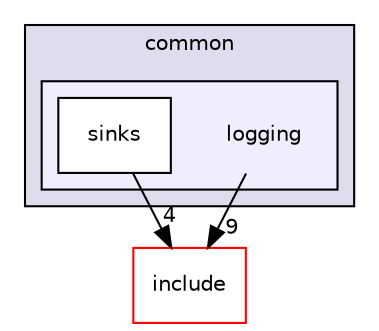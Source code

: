 digraph "onnxruntime/onnxruntime/core/common/logging" {
  compound=true
  node [ fontsize="10", fontname="Helvetica"];
  edge [ labelfontsize="10", labelfontname="Helvetica"];
  subgraph clusterdir_f076573d92a781e267d0abe091aa4112 {
    graph [ bgcolor="#ddddee", pencolor="black", label="common" fontname="Helvetica", fontsize="10", URL="dir_f076573d92a781e267d0abe091aa4112.html"]
  subgraph clusterdir_1f4c91770d7e35599dc08a95a87e8046 {
    graph [ bgcolor="#eeeeff", pencolor="black", label="" URL="dir_1f4c91770d7e35599dc08a95a87e8046.html"];
    dir_1f4c91770d7e35599dc08a95a87e8046 [shape=plaintext label="logging"];
    dir_499eb2b1b9e0e536cc730c1bcca58585 [shape=box label="sinks" color="black" fillcolor="white" style="filled" URL="dir_499eb2b1b9e0e536cc730c1bcca58585.html"];
  }
  }
  dir_f44f875884e6b767c5658db22ccaab42 [shape=box label="include" fillcolor="white" style="filled" color="red" URL="dir_f44f875884e6b767c5658db22ccaab42.html"];
  dir_499eb2b1b9e0e536cc730c1bcca58585->dir_f44f875884e6b767c5658db22ccaab42 [headlabel="4", labeldistance=1.5 headhref="dir_000031_000008.html"];
  dir_1f4c91770d7e35599dc08a95a87e8046->dir_f44f875884e6b767c5658db22ccaab42 [headlabel="9", labeldistance=1.5 headhref="dir_000030_000008.html"];
}
